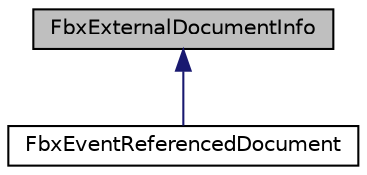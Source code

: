 digraph "FbxExternalDocumentInfo"
{
  edge [fontname="Helvetica",fontsize="10",labelfontname="Helvetica",labelfontsize="10"];
  node [fontname="Helvetica",fontsize="10",shape=record];
  Node0 [label="FbxExternalDocumentInfo",height=0.2,width=0.4,color="black", fillcolor="grey75", style="filled", fontcolor="black"];
  Node0 -> Node1 [dir="back",color="midnightblue",fontsize="10",style="solid"];
  Node1 [label="FbxEventReferencedDocument",height=0.2,width=0.4,color="black", fillcolor="white", style="filled",URL="$class_fbx_event_referenced_document.html"];
}
